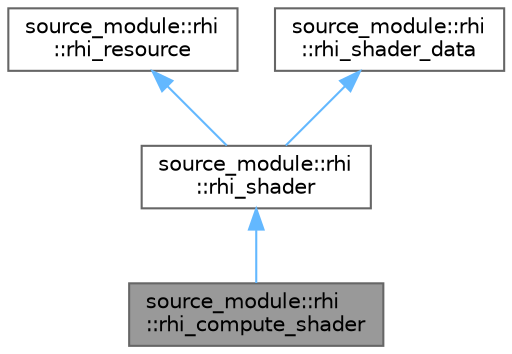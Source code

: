 digraph "source_module::rhi::rhi_compute_shader"
{
 // LATEX_PDF_SIZE
  bgcolor="transparent";
  edge [fontname=Helvetica,fontsize=10,labelfontname=Helvetica,labelfontsize=10];
  node [fontname=Helvetica,fontsize=10,shape=box,height=0.2,width=0.4];
  Node1 [id="Node000001",label="source_module::rhi\l::rhi_compute_shader",height=0.2,width=0.4,color="gray40", fillcolor="grey60", style="filled", fontcolor="black",tooltip=" "];
  Node2 -> Node1 [id="edge1_Node000001_Node000002",dir="back",color="steelblue1",style="solid",tooltip=" "];
  Node2 [id="Node000002",label="source_module::rhi\l::rhi_shader",height=0.2,width=0.4,color="gray40", fillcolor="white", style="filled",URL="$classsource__module_1_1rhi_1_1rhi__shader.html",tooltip=" "];
  Node3 -> Node2 [id="edge2_Node000002_Node000003",dir="back",color="steelblue1",style="solid",tooltip=" "];
  Node3 [id="Node000003",label="source_module::rhi\l::rhi_resource",height=0.2,width=0.4,color="gray40", fillcolor="white", style="filled",URL="$classsource__module_1_1rhi_1_1rhi__resource.html",tooltip=" "];
  Node4 -> Node2 [id="edge3_Node000002_Node000004",dir="back",color="steelblue1",style="solid",tooltip=" "];
  Node4 [id="Node000004",label="source_module::rhi\l::rhi_shader_data",height=0.2,width=0.4,color="gray40", fillcolor="white", style="filled",URL="$classsource__module_1_1rhi_1_1rhi__shader__data.html",tooltip=" "];
}
